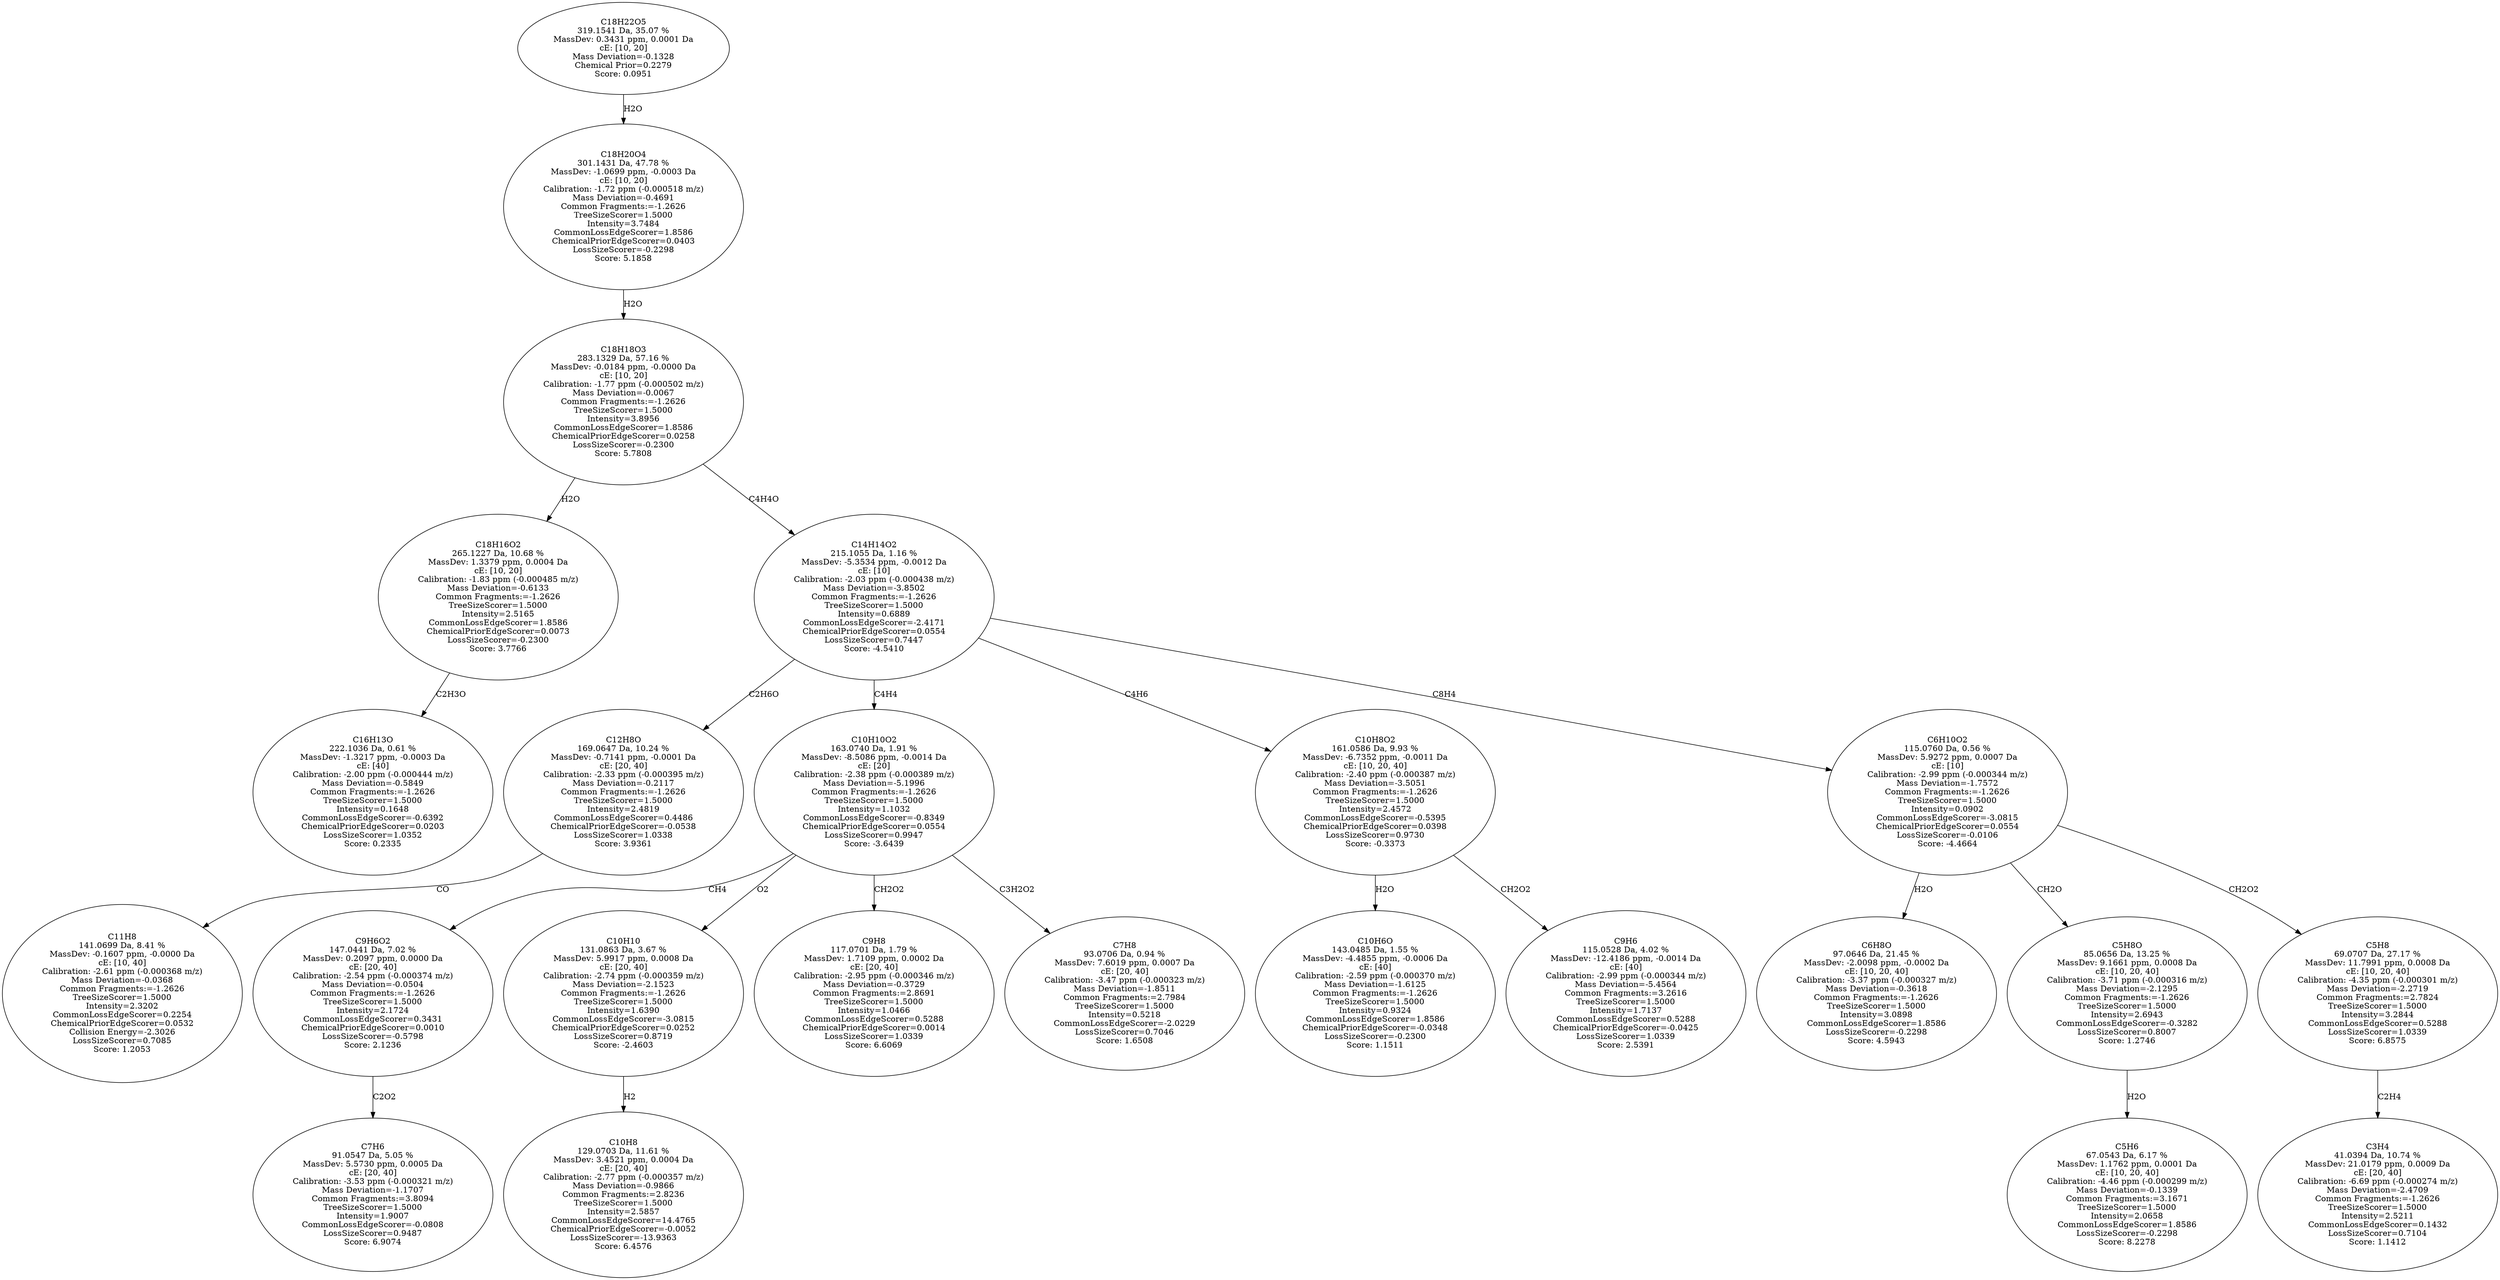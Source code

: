 strict digraph {
v1 [label="C16H13O\n222.1036 Da, 0.61 %\nMassDev: -1.3217 ppm, -0.0003 Da\ncE: [40]\nCalibration: -2.00 ppm (-0.000444 m/z)\nMass Deviation=-0.5849\nCommon Fragments:=-1.2626\nTreeSizeScorer=1.5000\nIntensity=0.1648\nCommonLossEdgeScorer=-0.6392\nChemicalPriorEdgeScorer=0.0203\nLossSizeScorer=1.0352\nScore: 0.2335"];
v2 [label="C18H16O2\n265.1227 Da, 10.68 %\nMassDev: 1.3379 ppm, 0.0004 Da\ncE: [10, 20]\nCalibration: -1.83 ppm (-0.000485 m/z)\nMass Deviation=-0.6133\nCommon Fragments:=-1.2626\nTreeSizeScorer=1.5000\nIntensity=2.5165\nCommonLossEdgeScorer=1.8586\nChemicalPriorEdgeScorer=0.0073\nLossSizeScorer=-0.2300\nScore: 3.7766"];
v3 [label="C11H8\n141.0699 Da, 8.41 %\nMassDev: -0.1607 ppm, -0.0000 Da\ncE: [10, 40]\nCalibration: -2.61 ppm (-0.000368 m/z)\nMass Deviation=-0.0368\nCommon Fragments:=-1.2626\nTreeSizeScorer=1.5000\nIntensity=2.3202\nCommonLossEdgeScorer=0.2254\nChemicalPriorEdgeScorer=0.0532\nCollision Energy=-2.3026\nLossSizeScorer=0.7085\nScore: 1.2053"];
v4 [label="C12H8O\n169.0647 Da, 10.24 %\nMassDev: -0.7141 ppm, -0.0001 Da\ncE: [20, 40]\nCalibration: -2.33 ppm (-0.000395 m/z)\nMass Deviation=-0.2117\nCommon Fragments:=-1.2626\nTreeSizeScorer=1.5000\nIntensity=2.4819\nCommonLossEdgeScorer=0.4486\nChemicalPriorEdgeScorer=-0.0538\nLossSizeScorer=1.0338\nScore: 3.9361"];
v5 [label="C7H6\n91.0547 Da, 5.05 %\nMassDev: 5.5730 ppm, 0.0005 Da\ncE: [20, 40]\nCalibration: -3.53 ppm (-0.000321 m/z)\nMass Deviation=-1.1707\nCommon Fragments:=3.8094\nTreeSizeScorer=1.5000\nIntensity=1.9007\nCommonLossEdgeScorer=-0.0808\nLossSizeScorer=0.9487\nScore: 6.9074"];
v6 [label="C9H6O2\n147.0441 Da, 7.02 %\nMassDev: 0.2097 ppm, 0.0000 Da\ncE: [20, 40]\nCalibration: -2.54 ppm (-0.000374 m/z)\nMass Deviation=-0.0504\nCommon Fragments:=-1.2626\nTreeSizeScorer=1.5000\nIntensity=2.1724\nCommonLossEdgeScorer=0.3431\nChemicalPriorEdgeScorer=0.0010\nLossSizeScorer=-0.5798\nScore: 2.1236"];
v7 [label="C10H8\n129.0703 Da, 11.61 %\nMassDev: 3.4521 ppm, 0.0004 Da\ncE: [20, 40]\nCalibration: -2.77 ppm (-0.000357 m/z)\nMass Deviation=-0.9866\nCommon Fragments:=2.8236\nTreeSizeScorer=1.5000\nIntensity=2.5857\nCommonLossEdgeScorer=14.4765\nChemicalPriorEdgeScorer=-0.0052\nLossSizeScorer=-13.9363\nScore: 6.4576"];
v8 [label="C10H10\n131.0863 Da, 3.67 %\nMassDev: 5.9917 ppm, 0.0008 Da\ncE: [20, 40]\nCalibration: -2.74 ppm (-0.000359 m/z)\nMass Deviation=-2.1523\nCommon Fragments:=-1.2626\nTreeSizeScorer=1.5000\nIntensity=1.6390\nCommonLossEdgeScorer=-3.0815\nChemicalPriorEdgeScorer=0.0252\nLossSizeScorer=0.8719\nScore: -2.4603"];
v9 [label="C9H8\n117.0701 Da, 1.79 %\nMassDev: 1.7109 ppm, 0.0002 Da\ncE: [20, 40]\nCalibration: -2.95 ppm (-0.000346 m/z)\nMass Deviation=-0.3729\nCommon Fragments:=2.8691\nTreeSizeScorer=1.5000\nIntensity=1.0466\nCommonLossEdgeScorer=0.5288\nChemicalPriorEdgeScorer=0.0014\nLossSizeScorer=1.0339\nScore: 6.6069"];
v10 [label="C7H8\n93.0706 Da, 0.94 %\nMassDev: 7.6019 ppm, 0.0007 Da\ncE: [20, 40]\nCalibration: -3.47 ppm (-0.000323 m/z)\nMass Deviation=-1.8511\nCommon Fragments:=2.7984\nTreeSizeScorer=1.5000\nIntensity=0.5218\nCommonLossEdgeScorer=-2.0229\nLossSizeScorer=0.7046\nScore: 1.6508"];
v11 [label="C10H10O2\n163.0740 Da, 1.91 %\nMassDev: -8.5086 ppm, -0.0014 Da\ncE: [20]\nCalibration: -2.38 ppm (-0.000389 m/z)\nMass Deviation=-5.1996\nCommon Fragments:=-1.2626\nTreeSizeScorer=1.5000\nIntensity=1.1032\nCommonLossEdgeScorer=-0.8349\nChemicalPriorEdgeScorer=0.0554\nLossSizeScorer=0.9947\nScore: -3.6439"];
v12 [label="C10H6O\n143.0485 Da, 1.55 %\nMassDev: -4.4855 ppm, -0.0006 Da\ncE: [40]\nCalibration: -2.59 ppm (-0.000370 m/z)\nMass Deviation=-1.6125\nCommon Fragments:=-1.2626\nTreeSizeScorer=1.5000\nIntensity=0.9324\nCommonLossEdgeScorer=1.8586\nChemicalPriorEdgeScorer=-0.0348\nLossSizeScorer=-0.2300\nScore: 1.1511"];
v13 [label="C9H6\n115.0528 Da, 4.02 %\nMassDev: -12.4186 ppm, -0.0014 Da\ncE: [40]\nCalibration: -2.99 ppm (-0.000344 m/z)\nMass Deviation=-5.4564\nCommon Fragments:=3.2616\nTreeSizeScorer=1.5000\nIntensity=1.7137\nCommonLossEdgeScorer=0.5288\nChemicalPriorEdgeScorer=-0.0425\nLossSizeScorer=1.0339\nScore: 2.5391"];
v14 [label="C10H8O2\n161.0586 Da, 9.93 %\nMassDev: -6.7352 ppm, -0.0011 Da\ncE: [10, 20, 40]\nCalibration: -2.40 ppm (-0.000387 m/z)\nMass Deviation=-3.5051\nCommon Fragments:=-1.2626\nTreeSizeScorer=1.5000\nIntensity=2.4572\nCommonLossEdgeScorer=-0.5395\nChemicalPriorEdgeScorer=0.0398\nLossSizeScorer=0.9730\nScore: -0.3373"];
v15 [label="C6H8O\n97.0646 Da, 21.45 %\nMassDev: -2.0098 ppm, -0.0002 Da\ncE: [10, 20, 40]\nCalibration: -3.37 ppm (-0.000327 m/z)\nMass Deviation=-0.3618\nCommon Fragments:=-1.2626\nTreeSizeScorer=1.5000\nIntensity=3.0898\nCommonLossEdgeScorer=1.8586\nLossSizeScorer=-0.2298\nScore: 4.5943"];
v16 [label="C5H6\n67.0543 Da, 6.17 %\nMassDev: 1.1762 ppm, 0.0001 Da\ncE: [10, 20, 40]\nCalibration: -4.46 ppm (-0.000299 m/z)\nMass Deviation=-0.1339\nCommon Fragments:=3.1671\nTreeSizeScorer=1.5000\nIntensity=2.0658\nCommonLossEdgeScorer=1.8586\nLossSizeScorer=-0.2298\nScore: 8.2278"];
v17 [label="C5H8O\n85.0656 Da, 13.25 %\nMassDev: 9.1661 ppm, 0.0008 Da\ncE: [10, 20, 40]\nCalibration: -3.71 ppm (-0.000316 m/z)\nMass Deviation=-2.1295\nCommon Fragments:=-1.2626\nTreeSizeScorer=1.5000\nIntensity=2.6943\nCommonLossEdgeScorer=-0.3282\nLossSizeScorer=0.8007\nScore: 1.2746"];
v18 [label="C3H4\n41.0394 Da, 10.74 %\nMassDev: 21.0179 ppm, 0.0009 Da\ncE: [20, 40]\nCalibration: -6.69 ppm (-0.000274 m/z)\nMass Deviation=-2.4709\nCommon Fragments:=-1.2626\nTreeSizeScorer=1.5000\nIntensity=2.5211\nCommonLossEdgeScorer=0.1432\nLossSizeScorer=0.7104\nScore: 1.1412"];
v19 [label="C5H8\n69.0707 Da, 27.17 %\nMassDev: 11.7991 ppm, 0.0008 Da\ncE: [10, 20, 40]\nCalibration: -4.35 ppm (-0.000301 m/z)\nMass Deviation=-2.2719\nCommon Fragments:=2.7824\nTreeSizeScorer=1.5000\nIntensity=3.2844\nCommonLossEdgeScorer=0.5288\nLossSizeScorer=1.0339\nScore: 6.8575"];
v20 [label="C6H10O2\n115.0760 Da, 0.56 %\nMassDev: 5.9272 ppm, 0.0007 Da\ncE: [10]\nCalibration: -2.99 ppm (-0.000344 m/z)\nMass Deviation=-1.7572\nCommon Fragments:=-1.2626\nTreeSizeScorer=1.5000\nIntensity=0.0902\nCommonLossEdgeScorer=-3.0815\nChemicalPriorEdgeScorer=0.0554\nLossSizeScorer=-0.0106\nScore: -4.4664"];
v21 [label="C14H14O2\n215.1055 Da, 1.16 %\nMassDev: -5.3534 ppm, -0.0012 Da\ncE: [10]\nCalibration: -2.03 ppm (-0.000438 m/z)\nMass Deviation=-3.8502\nCommon Fragments:=-1.2626\nTreeSizeScorer=1.5000\nIntensity=0.6889\nCommonLossEdgeScorer=-2.4171\nChemicalPriorEdgeScorer=0.0554\nLossSizeScorer=0.7447\nScore: -4.5410"];
v22 [label="C18H18O3\n283.1329 Da, 57.16 %\nMassDev: -0.0184 ppm, -0.0000 Da\ncE: [10, 20]\nCalibration: -1.77 ppm (-0.000502 m/z)\nMass Deviation=-0.0067\nCommon Fragments:=-1.2626\nTreeSizeScorer=1.5000\nIntensity=3.8956\nCommonLossEdgeScorer=1.8586\nChemicalPriorEdgeScorer=0.0258\nLossSizeScorer=-0.2300\nScore: 5.7808"];
v23 [label="C18H20O4\n301.1431 Da, 47.78 %\nMassDev: -1.0699 ppm, -0.0003 Da\ncE: [10, 20]\nCalibration: -1.72 ppm (-0.000518 m/z)\nMass Deviation=-0.4691\nCommon Fragments:=-1.2626\nTreeSizeScorer=1.5000\nIntensity=3.7484\nCommonLossEdgeScorer=1.8586\nChemicalPriorEdgeScorer=0.0403\nLossSizeScorer=-0.2298\nScore: 5.1858"];
v24 [label="C18H22O5\n319.1541 Da, 35.07 %\nMassDev: 0.3431 ppm, 0.0001 Da\ncE: [10, 20]\nMass Deviation=-0.1328\nChemical Prior=0.2279\nScore: 0.0951"];
v2 -> v1 [label="C2H3O"];
v22 -> v2 [label="H2O"];
v4 -> v3 [label="CO"];
v21 -> v4 [label="C2H6O"];
v6 -> v5 [label="C2O2"];
v11 -> v6 [label="CH4"];
v8 -> v7 [label="H2"];
v11 -> v8 [label="O2"];
v11 -> v9 [label="CH2O2"];
v11 -> v10 [label="C3H2O2"];
v21 -> v11 [label="C4H4"];
v14 -> v12 [label="H2O"];
v14 -> v13 [label="CH2O2"];
v21 -> v14 [label="C4H6"];
v20 -> v15 [label="H2O"];
v17 -> v16 [label="H2O"];
v20 -> v17 [label="CH2O"];
v19 -> v18 [label="C2H4"];
v20 -> v19 [label="CH2O2"];
v21 -> v20 [label="C8H4"];
v22 -> v21 [label="C4H4O"];
v23 -> v22 [label="H2O"];
v24 -> v23 [label="H2O"];
}